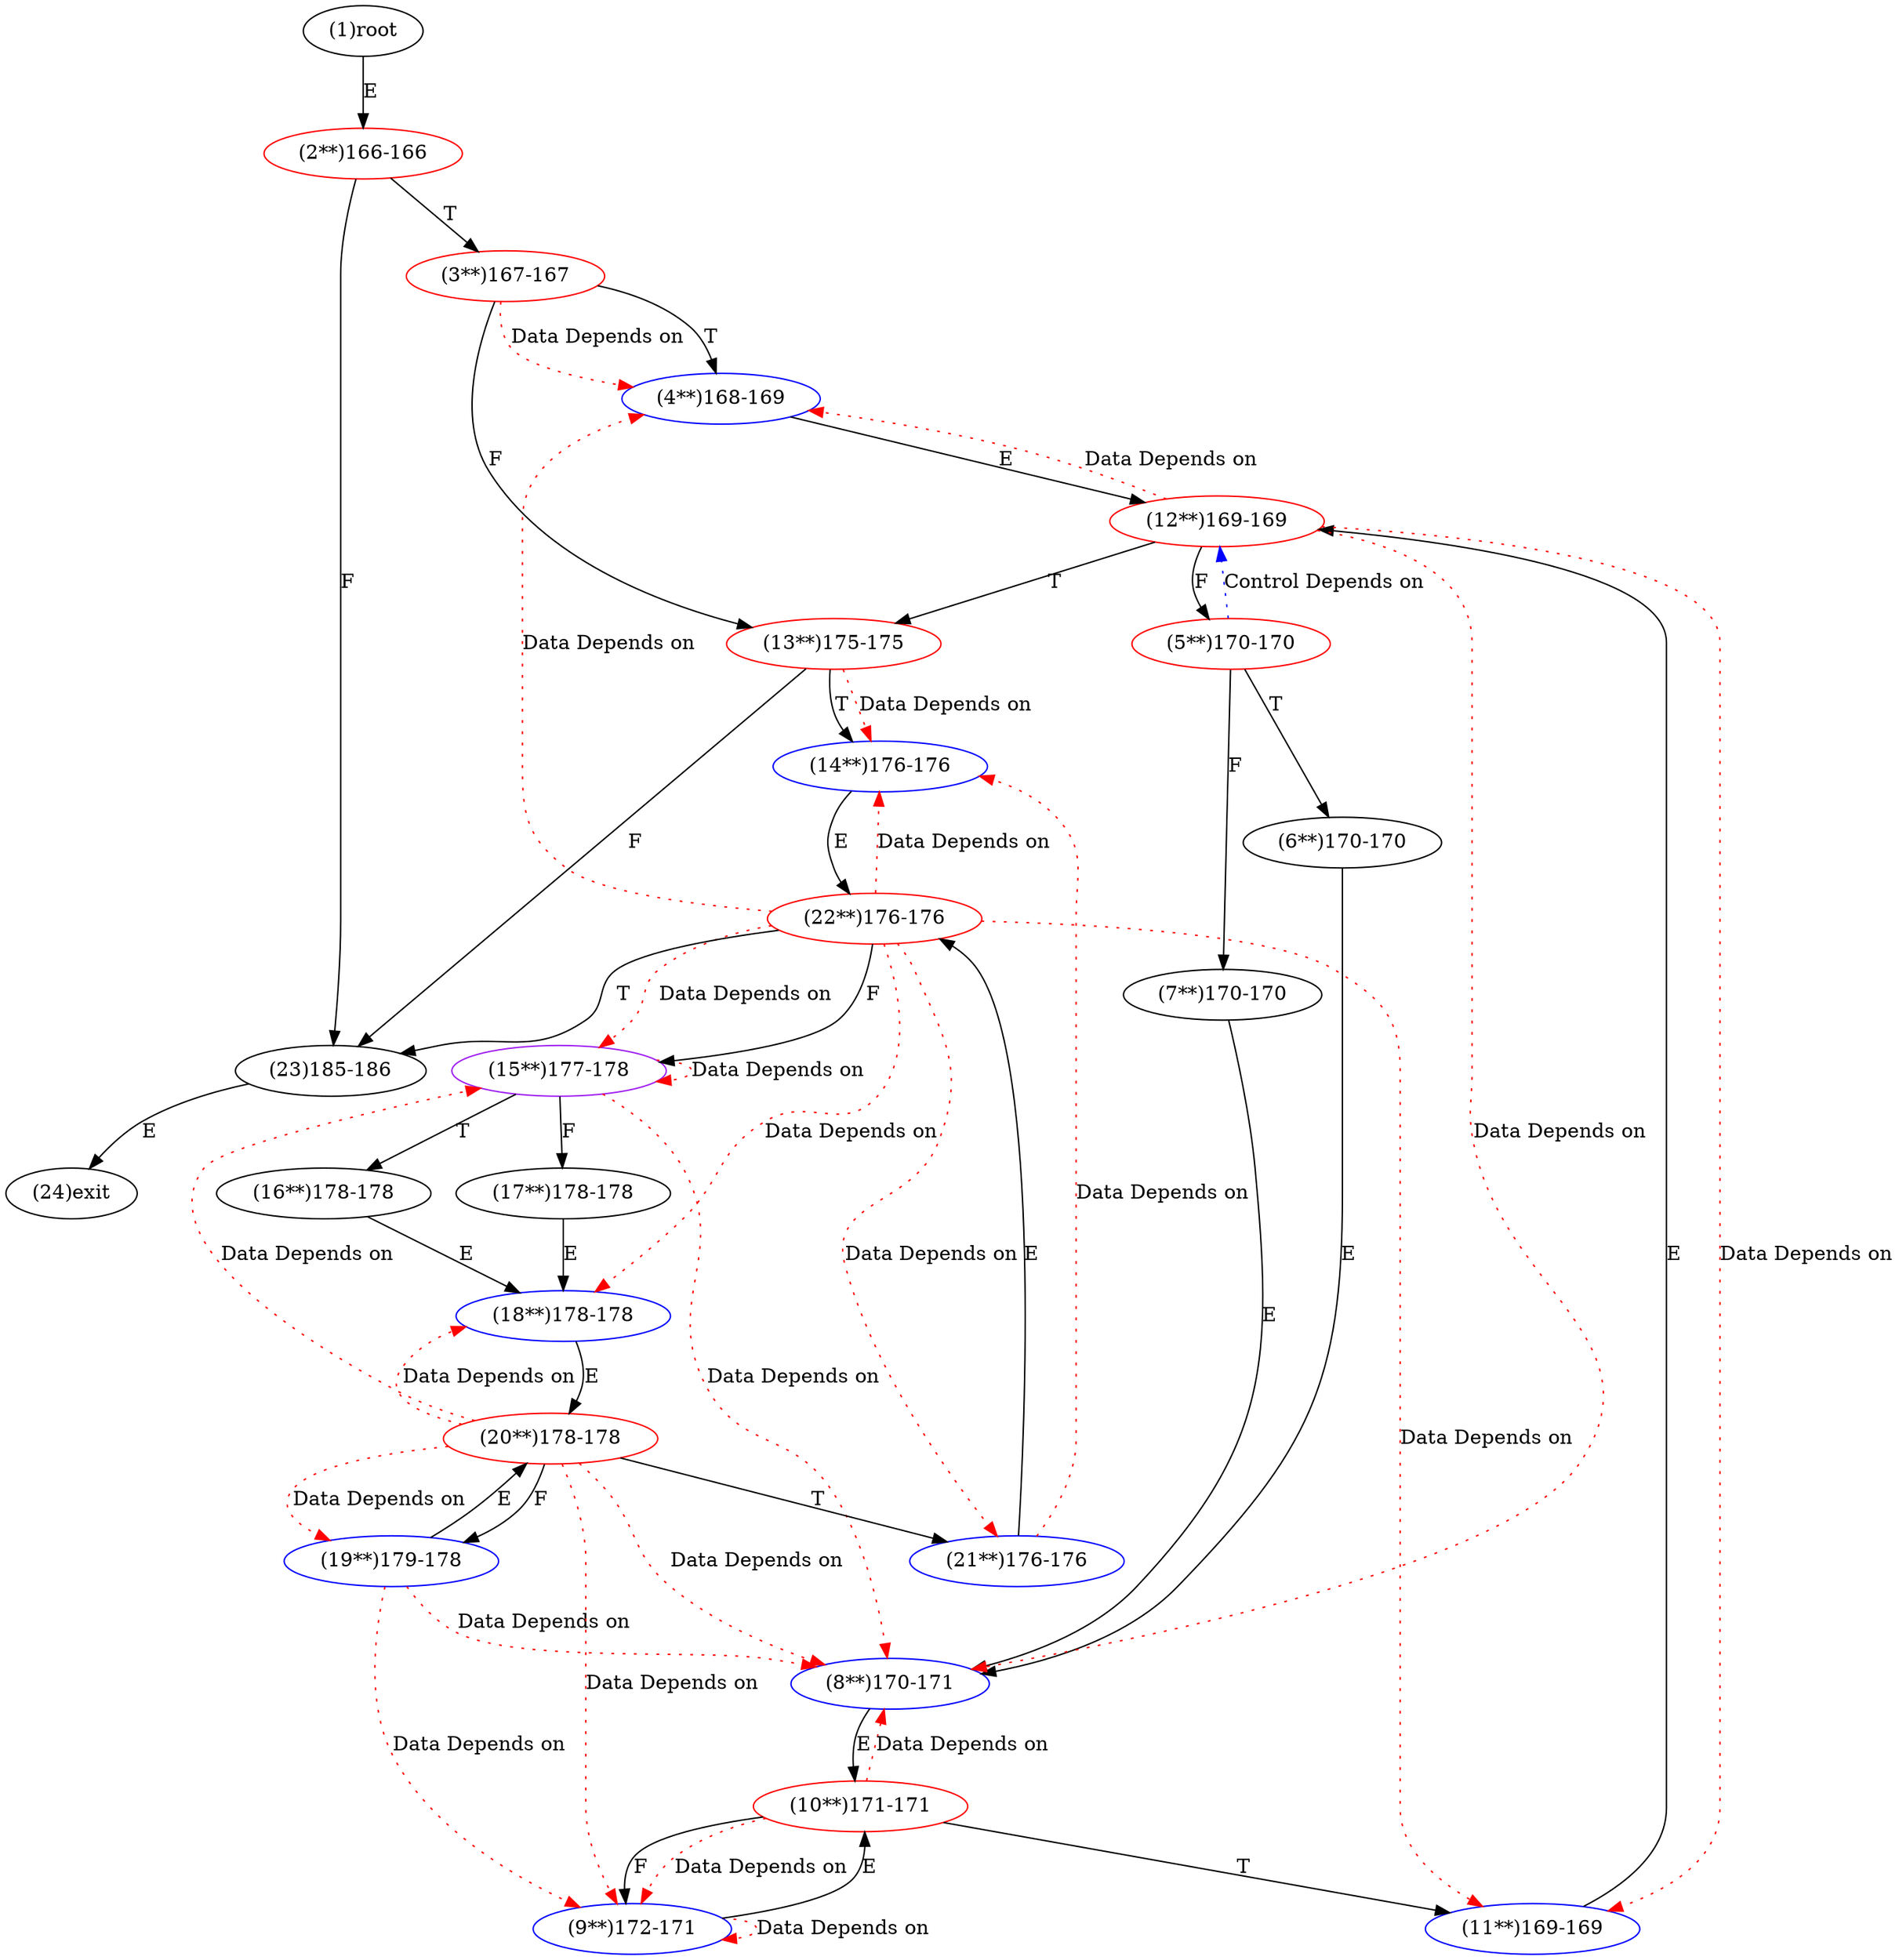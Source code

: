 digraph "" { 
1[ label="(1)root"];
2[ label="(2**)166-166",color=red];
3[ label="(3**)167-167",color=red];
4[ label="(4**)168-169",color=blue];
5[ label="(5**)170-170",color=red];
6[ label="(6**)170-170"];
7[ label="(7**)170-170"];
8[ label="(8**)170-171",color=blue];
9[ label="(9**)172-171",color=blue];
10[ label="(10**)171-171",color=red];
11[ label="(11**)169-169",color=blue];
12[ label="(12**)169-169",color=red];
13[ label="(13**)175-175",color=red];
14[ label="(14**)176-176",color=blue];
15[ label="(15**)177-178",color=purple];
17[ label="(17**)178-178"];
16[ label="(16**)178-178"];
19[ label="(19**)179-178",color=blue];
18[ label="(18**)178-178",color=blue];
21[ label="(21**)176-176",color=blue];
20[ label="(20**)178-178",color=red];
23[ label="(23)185-186"];
22[ label="(22**)176-176",color=red];
24[ label="(24)exit"];
1->2[ label="E"];
2->23[ label="F"];
2->3[ label="T"];
3->13[ label="F"];
3->4[ label="T"];
4->12[ label="E"];
5->7[ label="F"];
5->6[ label="T"];
6->8[ label="E"];
7->8[ label="E"];
8->10[ label="E"];
9->10[ label="E"];
10->9[ label="F"];
10->11[ label="T"];
11->12[ label="E"];
12->5[ label="F"];
12->13[ label="T"];
13->23[ label="F"];
13->14[ label="T"];
14->22[ label="E"];
15->17[ label="F"];
15->16[ label="T"];
16->18[ label="E"];
17->18[ label="E"];
18->20[ label="E"];
19->20[ label="E"];
20->19[ label="F"];
20->21[ label="T"];
21->22[ label="E"];
22->15[ label="F"];
22->23[ label="T"];
23->24[ label="E"];
3->4[ color="red" label="Data Depends on" style = dotted ];
5->12[ color="blue" label="Control Depends on" style = dotted ];
9->9[ color="red" label="Data Depends on" style = dotted ];
10->8[ color="red" label="Data Depends on" style = dotted ];
10->9[ color="red" label="Data Depends on" style = dotted ];
12->8[ color="red" label="Data Depends on" style = dotted ];
12->11[ color="red" label="Data Depends on" style = dotted ];
12->4[ color="red" label="Data Depends on" style = dotted ];
13->14[ color="red" label="Data Depends on" style = dotted ];
15->15[ color="red" label="Data Depends on" style = dotted ];
15->8[ color="red" label="Data Depends on" style = dotted ];
19->8[ color="red" label="Data Depends on" style = dotted ];
19->9[ color="red" label="Data Depends on" style = dotted ];
21->14[ color="red" label="Data Depends on" style = dotted ];
20->18[ color="red" label="Data Depends on" style = dotted ];
20->19[ color="red" label="Data Depends on" style = dotted ];
20->15[ color="red" label="Data Depends on" style = dotted ];
20->9[ color="red" label="Data Depends on" style = dotted ];
20->8[ color="red" label="Data Depends on" style = dotted ];
22->21[ color="red" label="Data Depends on" style = dotted ];
22->4[ color="red" label="Data Depends on" style = dotted ];
22->18[ color="red" label="Data Depends on" style = dotted ];
22->15[ color="red" label="Data Depends on" style = dotted ];
22->14[ color="red" label="Data Depends on" style = dotted ];
22->11[ color="red" label="Data Depends on" style = dotted ];
}